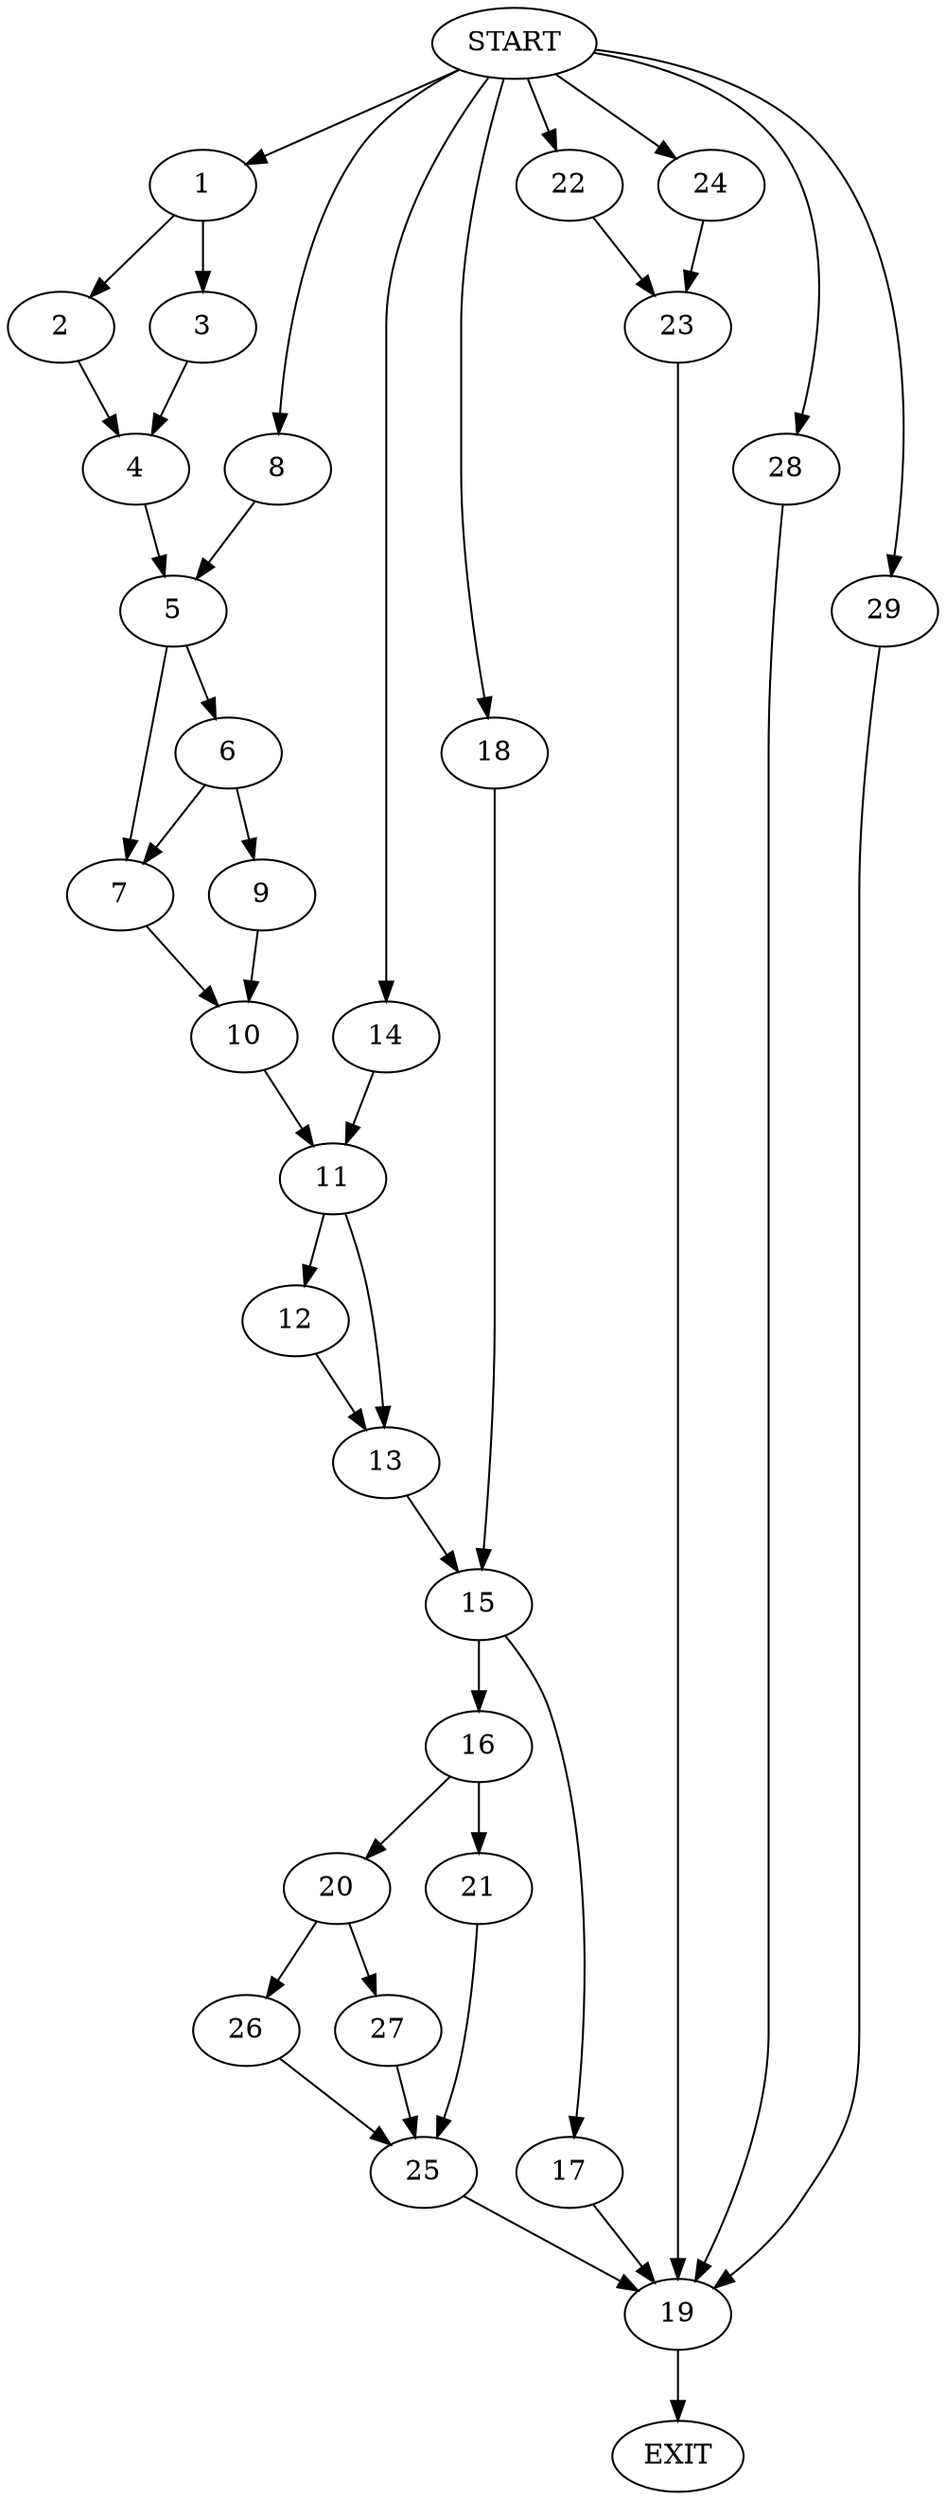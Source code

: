 digraph {
0 [label="START"]
30 [label="EXIT"]
0 -> 1
1 -> 2
1 -> 3
3 -> 4
2 -> 4
4 -> 5
5 -> 6
5 -> 7
0 -> 8
8 -> 5
6 -> 7
6 -> 9
7 -> 10
9 -> 10
10 -> 11
11 -> 12
11 -> 13
0 -> 14
14 -> 11
12 -> 13
13 -> 15
15 -> 16
15 -> 17
0 -> 18
18 -> 15
17 -> 19
16 -> 20
16 -> 21
19 -> 30
0 -> 22
22 -> 23
23 -> 19
0 -> 24
24 -> 23
21 -> 25
20 -> 26
20 -> 27
25 -> 19
27 -> 25
26 -> 25
0 -> 28
28 -> 19
0 -> 29
29 -> 19
}
